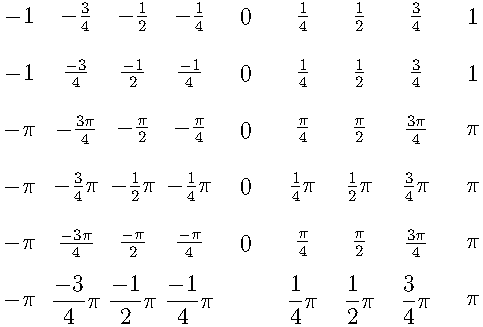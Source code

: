 size(0,0);

int pgcd(int a, int b)
{
  int a_=abs(a), b_=abs(b), r=a_;
  if (b_>a_) {a_=b_; b_=r; r=a_;}
  while (r>0)
    {
      r=a_%b_;
      a_=b_;
      b_=r;
    }
  return a_;
}

string texfrac(int p, int q,
               string factor="",
               bool signin=false, bool factorin=true,
               bool displaystyle=false,
               bool zero=true)
{
  if (p==0) return (zero ? "$0$" : "");
  string disp= displaystyle ? "$\displaystyle " : "$";
  int pgcd=pgcd(p,q);
  int num= round(p/pgcd), den= round(q/pgcd);
  string nums;
  if (num==1)
    if (factor=="" || (!factorin && (den !=1))) nums="1"; else nums="";
  else
    if (num==-1)
      if (factor=="" || (!factorin && (den !=1))) nums="-1"; else nums="-";
    else nums= (string) num;
  if (den==1) return "$" + nums + factor + "$";
  else
    {
      string dens= (den==1) ? "" : (string) den;
      if (signin || num>0)
        if (factorin)
          return disp + "\frac{" + nums + factor + "}{" + (string) dens + "}$";
        else
          return disp + "\frac{" + nums + "}{" + (string) dens + "}"+ factor + "$";
      else
        {
          if (num==-1)
            if (factor=="" || !factorin) nums="1"; else nums="";
          else nums=(string)(abs(num));
        if (factorin)
          return disp + "-\frac{" + nums + factor + "}{" + (string) dens + "}$";
        else
          return disp + "-\frac{" + nums + "}{" + (string) dens + "}"+ factor + "$";
        }
    }
}

for (int i=-4; i<=4; ++i)
  {
    label(texfrac(i,4), (i*cm,0));
    label(texfrac(i,4,signin=true), (i*cm,-cm));
    label(texfrac(i,4,factor="\pi"), (i*cm,-2cm));
    label(texfrac(i,4,factor="\pi",factorin=false), (i*cm,-3cm));
    label(texfrac(i,4,factor="\pi",signin=true,factorin=true), (i*cm,-4cm));
    label(texfrac(i,4,factor="\pi",signin=true,factorin=false,displaystyle=true,zero=false), (i*cm,-5cm));
  }